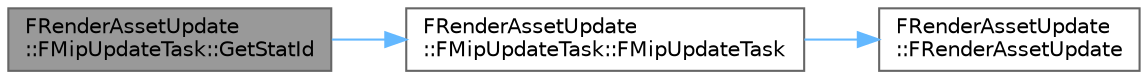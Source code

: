 digraph "FRenderAssetUpdate::FMipUpdateTask::GetStatId"
{
 // INTERACTIVE_SVG=YES
 // LATEX_PDF_SIZE
  bgcolor="transparent";
  edge [fontname=Helvetica,fontsize=10,labelfontname=Helvetica,labelfontsize=10];
  node [fontname=Helvetica,fontsize=10,shape=box,height=0.2,width=0.4];
  rankdir="LR";
  Node1 [id="Node000001",label="FRenderAssetUpdate\l::FMipUpdateTask::GetStatId",height=0.2,width=0.4,color="gray40", fillcolor="grey60", style="filled", fontcolor="black",tooltip=" "];
  Node1 -> Node2 [id="edge1_Node000001_Node000002",color="steelblue1",style="solid",tooltip=" "];
  Node2 [id="Node000002",label="FRenderAssetUpdate\l::FMipUpdateTask::FMipUpdateTask",height=0.2,width=0.4,color="grey40", fillcolor="white", style="filled",URL="$d3/da0/classFRenderAssetUpdate_1_1FMipUpdateTask.html#a49da3113f734c68a304f8e558ff88045",tooltip=" "];
  Node2 -> Node3 [id="edge2_Node000002_Node000003",color="steelblue1",style="solid",tooltip=" "];
  Node3 [id="Node000003",label="FRenderAssetUpdate\l::FRenderAssetUpdate",height=0.2,width=0.4,color="grey40", fillcolor="white", style="filled",URL="$d2/d05/classFRenderAssetUpdate.html#af87313a98a1bf350f8d668bb8a2127f4",tooltip=" "];
}
